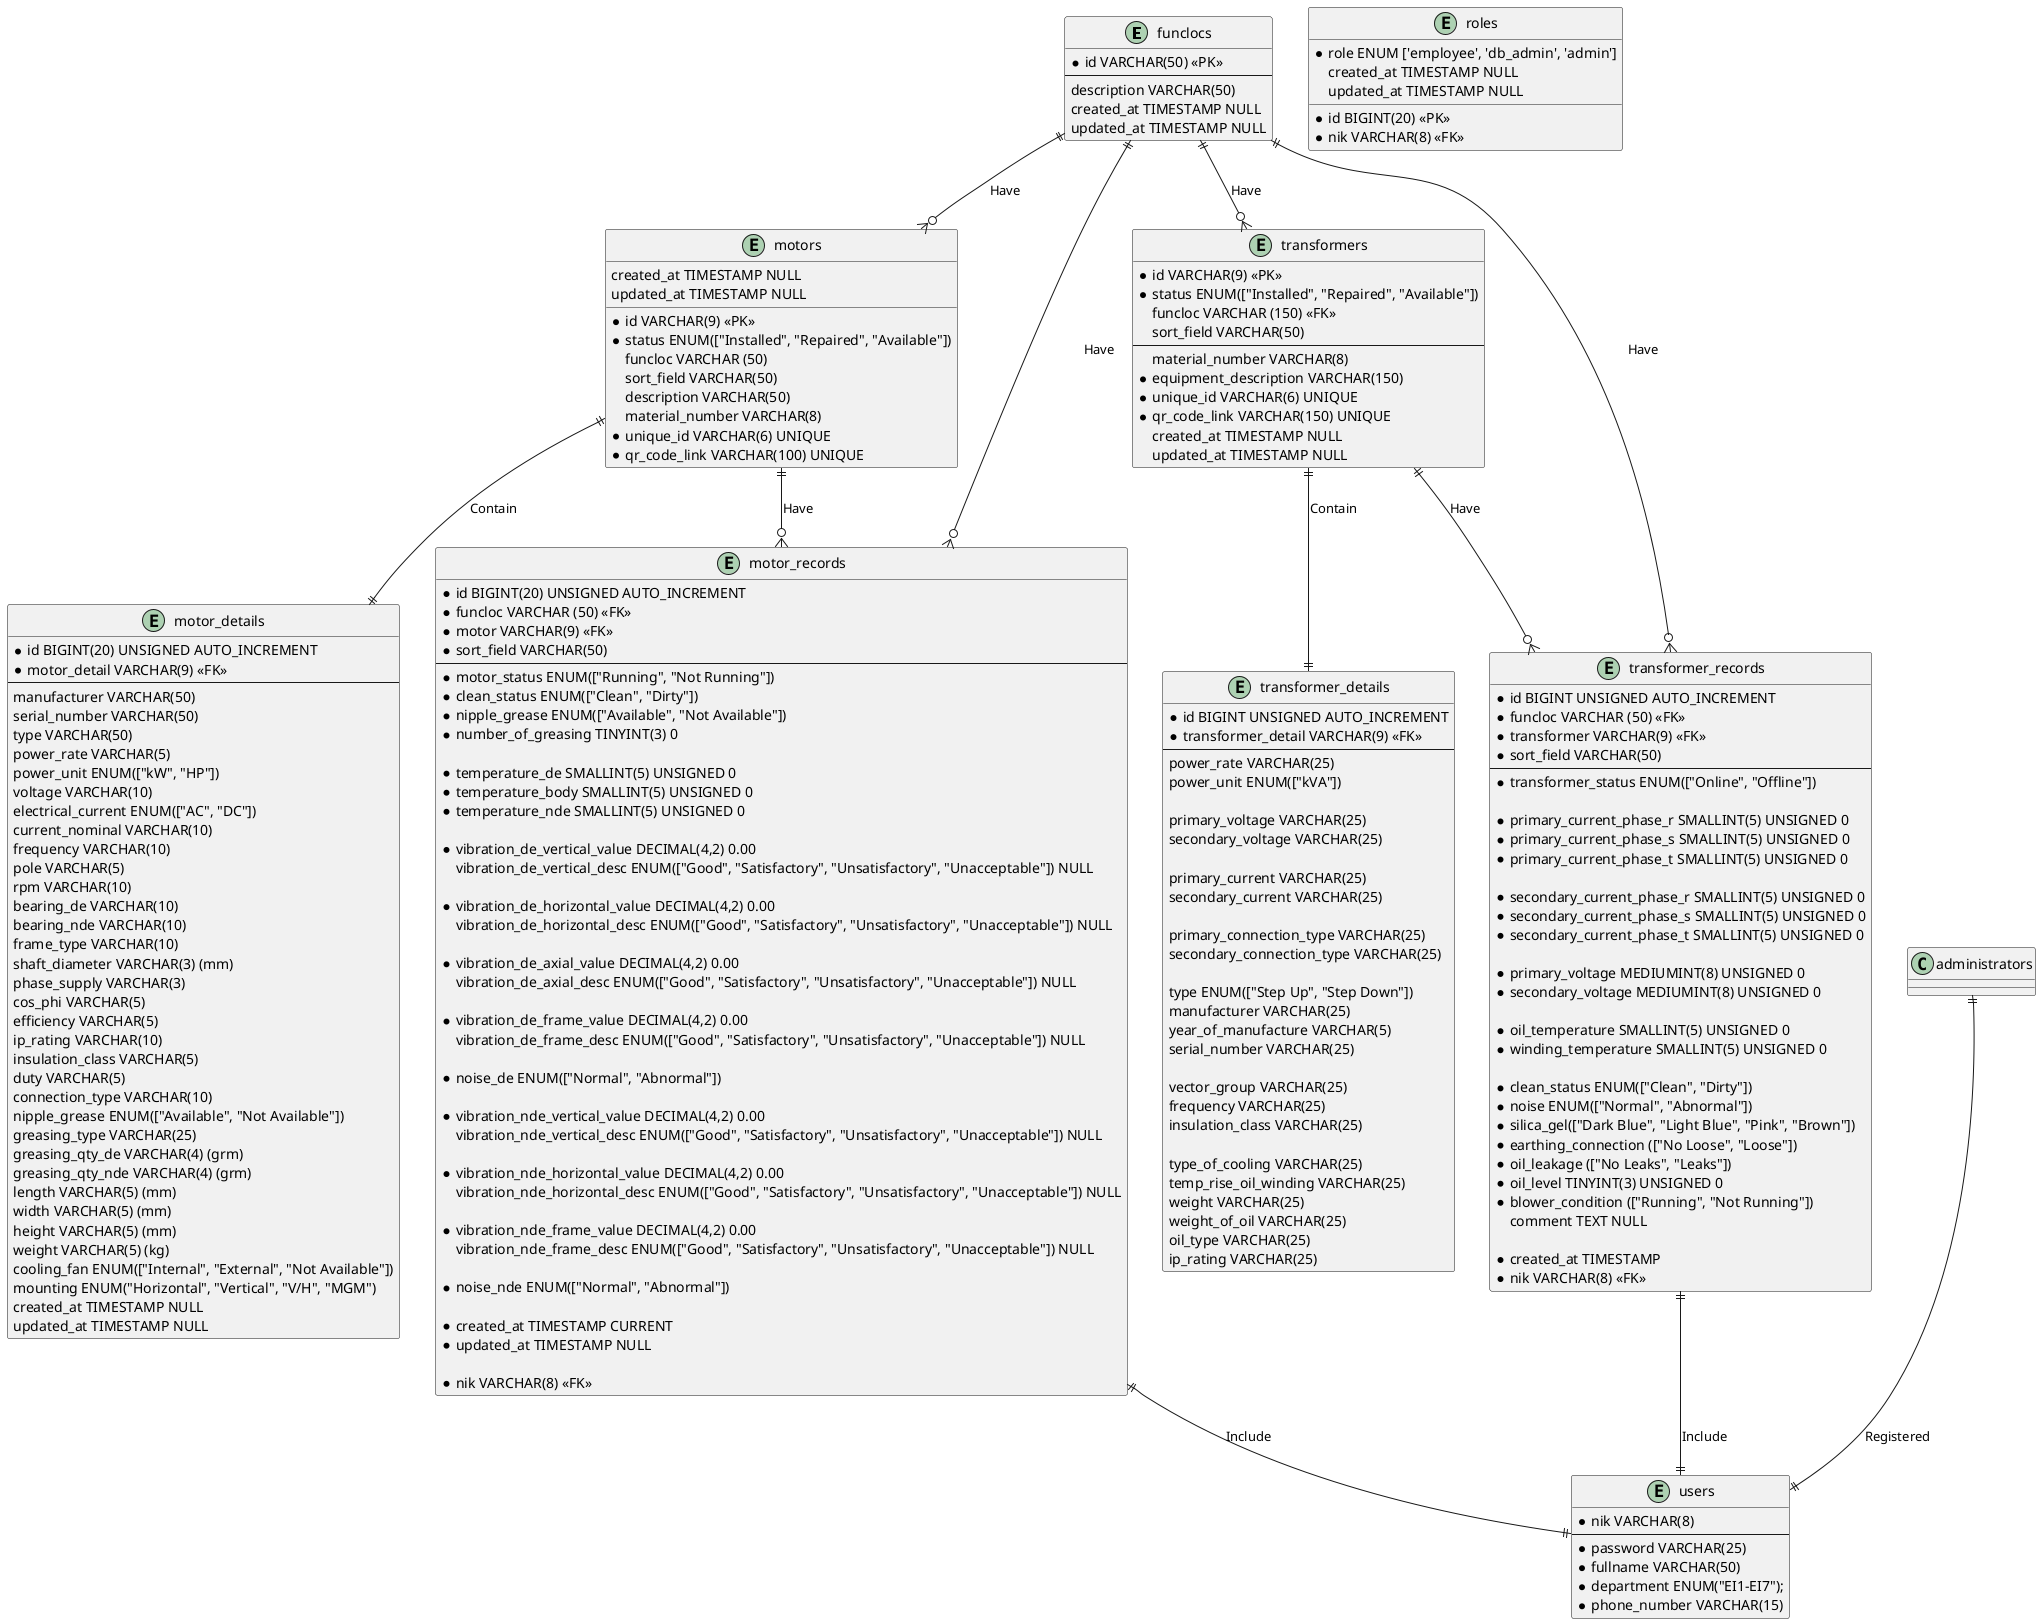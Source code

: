 @startuml fajar_e_maintenance

entity funclocs
{
    * id VARCHAR(50) <<PK>>
    --
      description VARCHAR(50)
      created_at TIMESTAMP NULL
      updated_at TIMESTAMP NULL
}

entity motors
{
    * id VARCHAR(9) <<PK>>
    * status ENUM(["Installed", "Repaired", "Available"])
      funcloc VARCHAR (50)
      sort_field VARCHAR(50)
      description VARCHAR(50)
      material_number VARCHAR(8)
    * unique_id VARCHAR(6) UNIQUE
    * qr_code_link VARCHAR(100) UNIQUE
      created_at TIMESTAMP NULL
      updated_at TIMESTAMP NULL
}

entity motor_details {
    * id BIGINT(20) UNSIGNED AUTO_INCREMENT
    * motor_detail VARCHAR(9) <<FK>>
    --
    manufacturer VARCHAR(50)
    serial_number VARCHAR(50)
    type VARCHAR(50)
    power_rate VARCHAR(5)
    power_unit ENUM(["kW", "HP"])
    voltage VARCHAR(10)
    electrical_current ENUM(["AC", "DC"])
    current_nominal VARCHAR(10)
    frequency VARCHAR(10)
    pole VARCHAR(5)
    rpm VARCHAR(10)
    bearing_de VARCHAR(10)
    bearing_nde VARCHAR(10)
    frame_type VARCHAR(10)
    shaft_diameter VARCHAR(3) (mm)
    phase_supply VARCHAR(3)
    cos_phi VARCHAR(5)
    efficiency VARCHAR(5)
    ip_rating VARCHAR(10)
    insulation_class VARCHAR(5)
    duty VARCHAR(5)
    connection_type VARCHAR(10)
    nipple_grease ENUM(["Available", "Not Available"])
    greasing_type VARCHAR(25)
    greasing_qty_de VARCHAR(4) (grm)
    greasing_qty_nde VARCHAR(4) (grm)
    length VARCHAR(5) (mm)
    width VARCHAR(5) (mm)
    height VARCHAR(5) (mm) 
    weight VARCHAR(5) (kg)
    cooling_fan ENUM(["Internal", "External", "Not Available"])
    mounting ENUM("Horizontal", "Vertical", "V/H", "MGM")
    created_at TIMESTAMP NULL
    updated_at TIMESTAMP NULL
}

entity motor_records {
    * id BIGINT(20) UNSIGNED AUTO_INCREMENT
    * funcloc VARCHAR (50) <<FK>>
    * motor VARCHAR(9) <<FK>>
    * sort_field VARCHAR(50)
    --
    * motor_status ENUM(["Running", "Not Running"])
    * clean_status ENUM(["Clean", "Dirty"])
    * nipple_grease ENUM(["Available", "Not Available"])
    * number_of_greasing TINYINT(3) 0

    * temperature_de SMALLINT(5) UNSIGNED 0
    * temperature_body SMALLINT(5) UNSIGNED 0
    * temperature_nde SMALLINT(5) UNSIGNED 0
      
    * vibration_de_vertical_value DECIMAL(4,2) 0.00
      vibration_de_vertical_desc ENUM(["Good", "Satisfactory", "Unsatisfactory", "Unacceptable"]) NULL
     
    * vibration_de_horizontal_value DECIMAL(4,2) 0.00
      vibration_de_horizontal_desc ENUM(["Good", "Satisfactory", "Unsatisfactory", "Unacceptable"]) NULL
     
    * vibration_de_axial_value DECIMAL(4,2) 0.00
      vibration_de_axial_desc ENUM(["Good", "Satisfactory", "Unsatisfactory", "Unacceptable"]) NULL
     
    * vibration_de_frame_value DECIMAL(4,2) 0.00
      vibration_de_frame_desc ENUM(["Good", "Satisfactory", "Unsatisfactory", "Unacceptable"]) NULL
      
    * noise_de ENUM(["Normal", "Abnormal"])

    * vibration_nde_vertical_value DECIMAL(4,2) 0.00
      vibration_nde_vertical_desc ENUM(["Good", "Satisfactory", "Unsatisfactory", "Unacceptable"]) NULL
     
    * vibration_nde_horizontal_value DECIMAL(4,2) 0.00
      vibration_nde_horizontal_desc ENUM(["Good", "Satisfactory", "Unsatisfactory", "Unacceptable"]) NULL
          
    * vibration_nde_frame_value DECIMAL(4,2) 0.00
      vibration_nde_frame_desc ENUM(["Good", "Satisfactory", "Unsatisfactory", "Unacceptable"]) NULL
      
    * noise_nde ENUM(["Normal", "Abnormal"])

    * created_at TIMESTAMP CURRENT
    * updated_at TIMESTAMP NULL

    * nik VARCHAR(8) <<FK>>
}

entity users {
    * nik VARCHAR(8)
    --
    * password VARCHAR(25)
    * fullname VARCHAR(50)
    * department ENUM("EI1-EI7");
    * phone_number VARCHAR(15)
}

entity roles {
    * id BIGINT(20) <<PK>>
    * nik VARCHAR(8) <<FK>>
    * role ENUM ['employee', 'db_admin', 'admin']
      created_at TIMESTAMP NULL
      updated_at TIMESTAMP NULL
}

entity transformers {
    * id VARCHAR(9) <<PK>>
    * status ENUM(["Installed", "Repaired", "Available"])
      funcloc VARCHAR (150) <<FK>>
      sort_field VARCHAR(50)
    --
      material_number VARCHAR(8)
    * equipment_description VARCHAR(150)
    * unique_id VARCHAR(6) UNIQUE
    * qr_code_link VARCHAR(150) UNIQUE
      created_at TIMESTAMP NULL
      updated_at TIMESTAMP NULL
}

entity transformer_details {
    * id BIGINT UNSIGNED AUTO_INCREMENT
    * transformer_detail VARCHAR(9) <<FK>>
    --
    power_rate VARCHAR(25)
    power_unit ENUM(["kVA"])

    primary_voltage VARCHAR(25)
    secondary_voltage VARCHAR(25)
    
    primary_current VARCHAR(25)
    secondary_current VARCHAR(25)
    
    primary_connection_type VARCHAR(25)
    secondary_connection_type VARCHAR(25)
    
    type ENUM(["Step Up", "Step Down"])
    manufacturer VARCHAR(25)
    year_of_manufacture VARCHAR(5)
    serial_number VARCHAR(25)

    vector_group VARCHAR(25)
    frequency VARCHAR(25)
    insulation_class VARCHAR(25)

    type_of_cooling VARCHAR(25)
    temp_rise_oil_winding VARCHAR(25)
    weight VARCHAR(25)
    weight_of_oil VARCHAR(25)
    oil_type VARCHAR(25)
    ip_rating VARCHAR(25)
}

entity transformer_records {
    * id BIGINT UNSIGNED AUTO_INCREMENT
    * funcloc VARCHAR (50) <<FK>>
    * transformer VARCHAR(9) <<FK>>
    * sort_field VARCHAR(50)
    --
    * transformer_status ENUM(["Online", "Offline"])

    * primary_current_phase_r SMALLINT(5) UNSIGNED 0
    * primary_current_phase_s SMALLINT(5) UNSIGNED 0
    * primary_current_phase_t SMALLINT(5) UNSIGNED 0 

    * secondary_current_phase_r SMALLINT(5) UNSIGNED 0
    * secondary_current_phase_s SMALLINT(5) UNSIGNED 0
    * secondary_current_phase_t SMALLINT(5) UNSIGNED 0
    
    * primary_voltage MEDIUMINT(8) UNSIGNED 0
    * secondary_voltage MEDIUMINT(8) UNSIGNED 0

    * oil_temperature SMALLINT(5) UNSIGNED 0
    * winding_temperature SMALLINT(5) UNSIGNED 0

    * clean_status ENUM(["Clean", "Dirty"])
    * noise ENUM(["Normal", "Abnormal"])
    * silica_gel(["Dark Blue", "Light Blue", "Pink", "Brown"])
    * earthing_connection (["No Loose", "Loose"])
    * oil_leakage (["No Leaks", "Leaks"])
    * oil_level TINYINT(3) UNSIGNED 0
    * blower_condition (["Running", "Not Running"])
      comment TEXT NULL
      
    * created_at TIMESTAMP
    * nik VARCHAR(8) <<FK>>
}
 
funclocs ||--o{ motors : Have
funclocs ||--o{ motor_records : Have
motors ||--o{ motor_records : Have
motors ||--|| motor_details : Contain
motor_records ||--|| users : Include
administrators ||--|| users : Registered

funclocs ||--o{ transformers : Have
funclocs ||--o{ transformer_records : Have
transformers ||--o{ transformer_records : Have
transformers ||--|| transformer_details : Contain
transformer_records ||--|| users : Include


@enduml